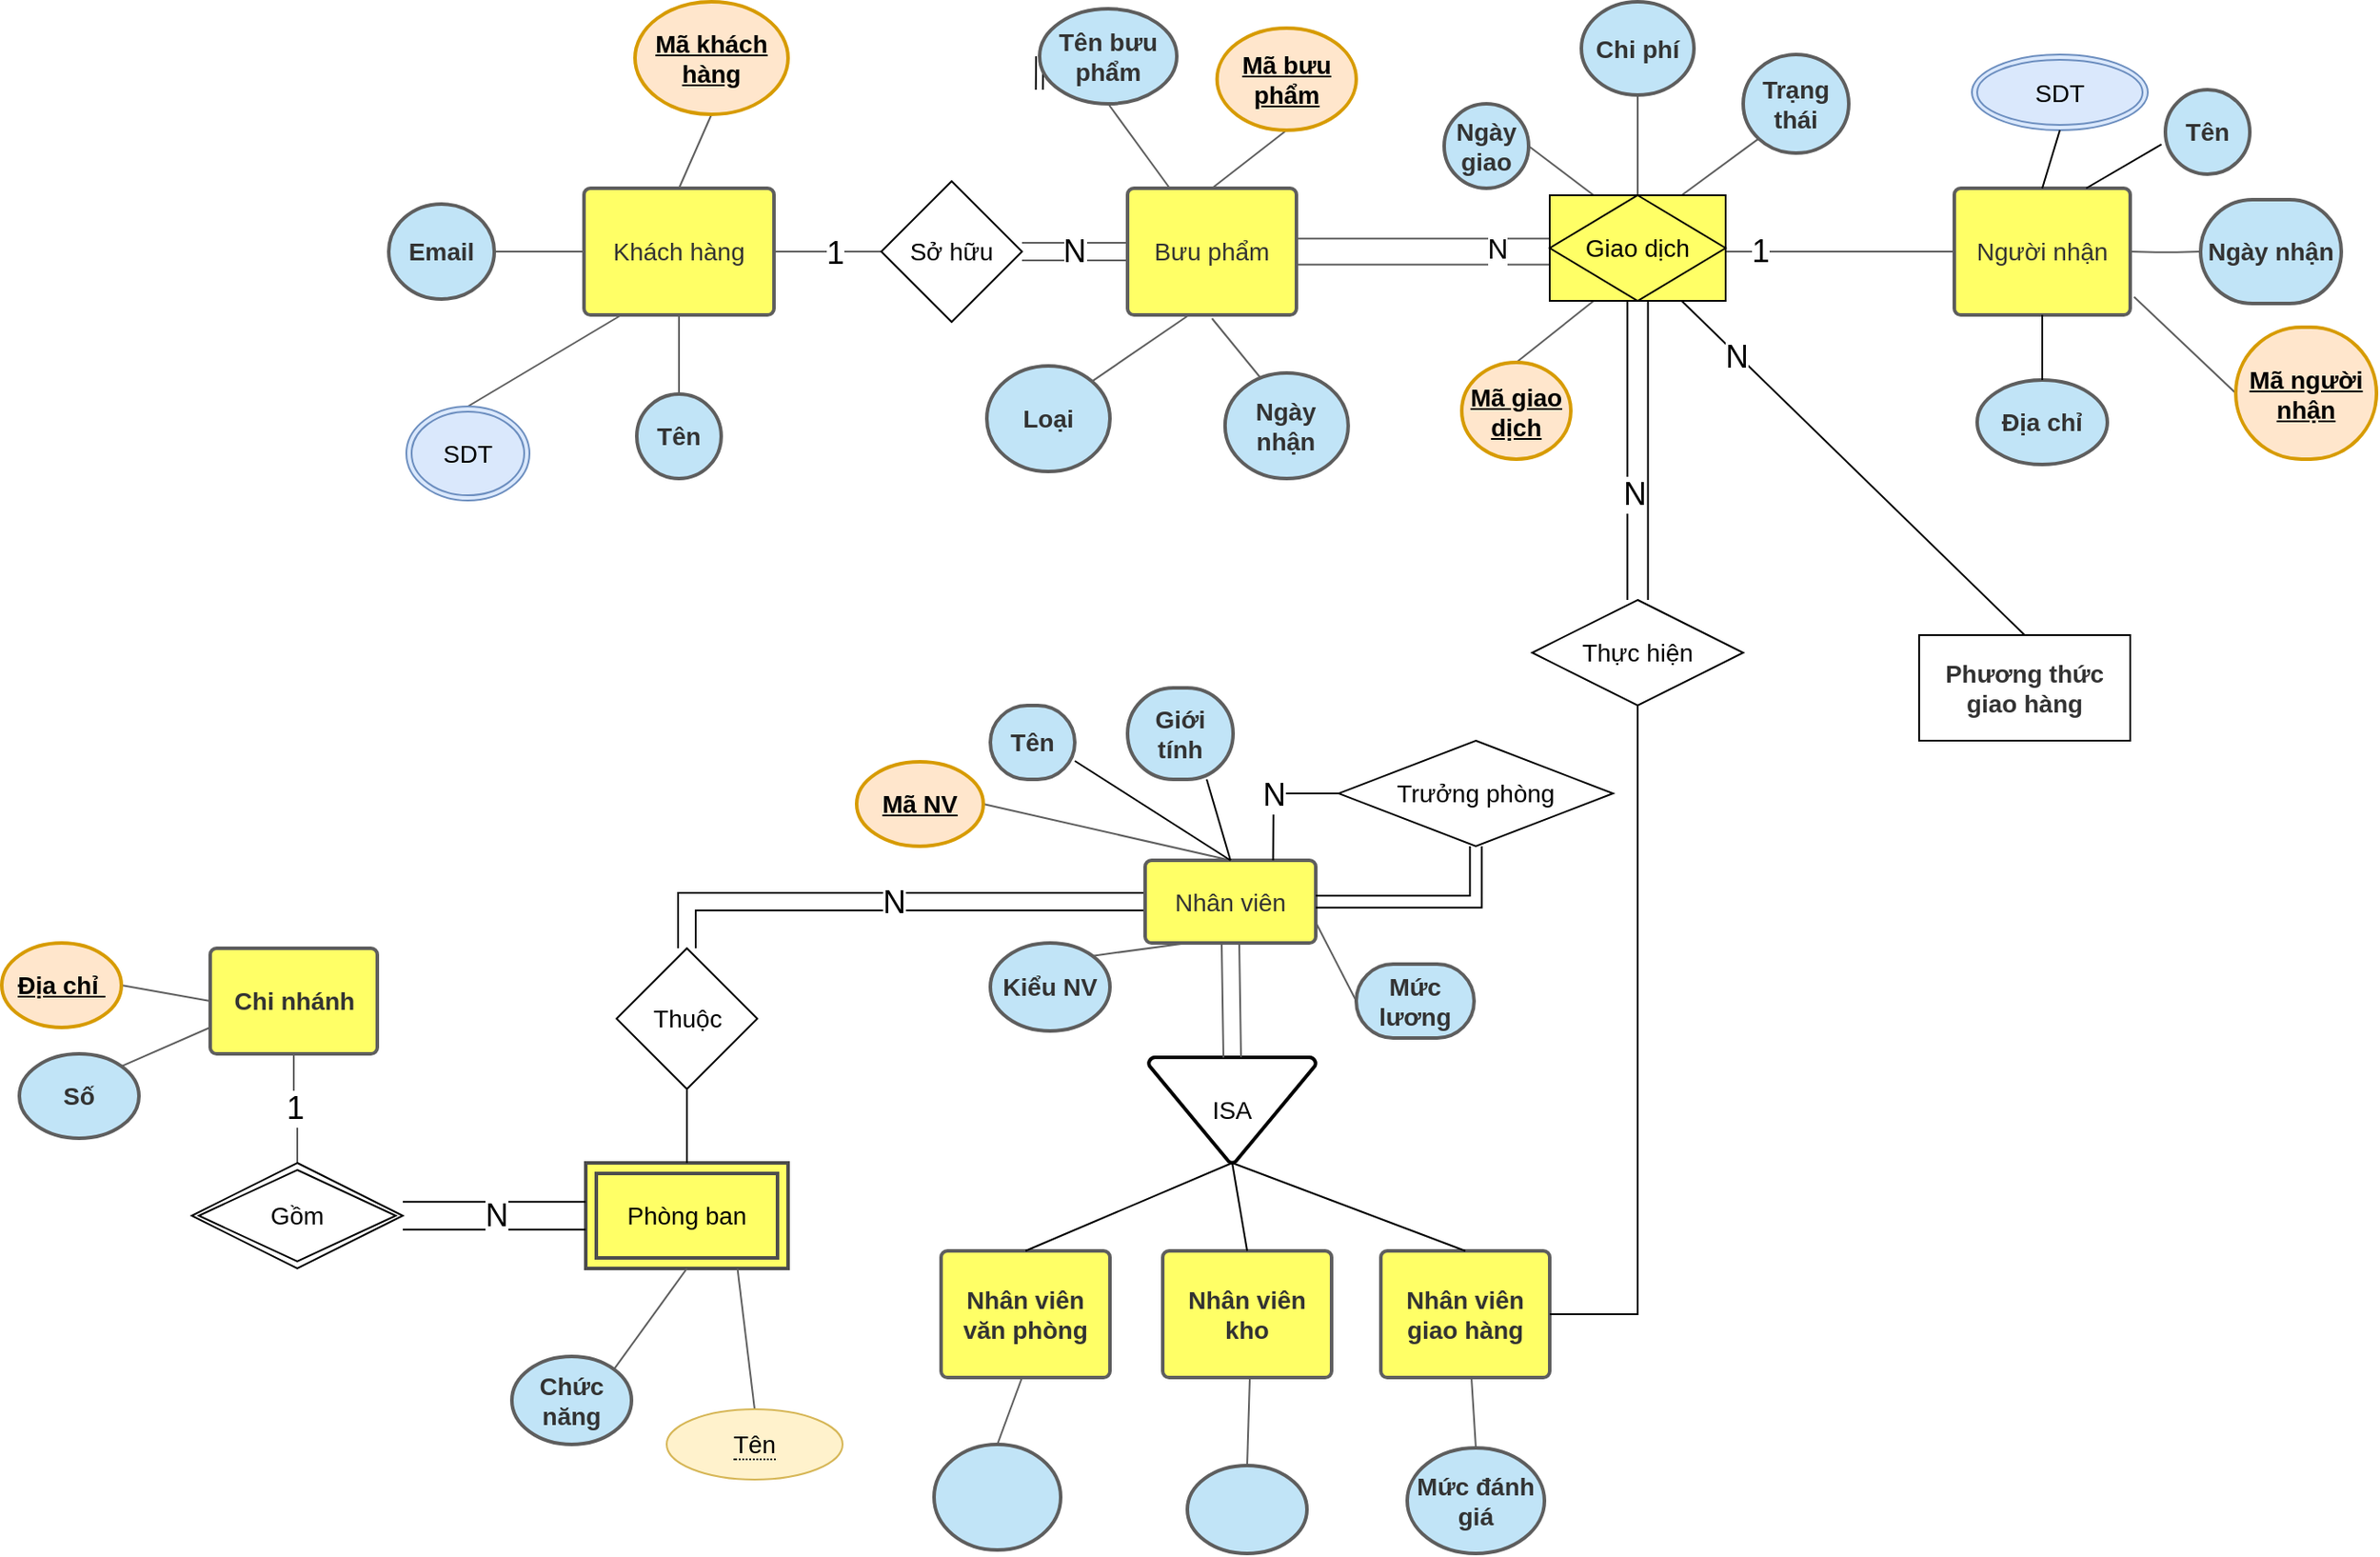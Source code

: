 <mxfile version="13.10.4" type="device"><diagram id="LQlmB5hPtVLVPn5yK9yP" name="Page-1"><mxGraphModel dx="2026" dy="666" grid="1" gridSize="10" guides="1" tooltips="1" connect="1" arrows="1" fold="1" page="1" pageScale="1" pageWidth="827" pageHeight="1169" math="0" shadow="0"><root><mxCell id="0"/><mxCell id="1" parent="0"/><UserObject label="Khách hàng" lucidchartObjectId="D2sDn_OlZ3gK" id="Ri35UNtxxclvgCP4-sz3-1"><mxCell style="html=1;whiteSpace=wrap;;whiteSpace=wrap;fontSize=14;fontColor=#333333;align=center;spacing=3;strokeColor=#5e5e5e;strokeOpacity=100;fillOpacity=100;rounded=1;absoluteArcSize=1;arcSize=7.2;fillColor=#FFFF66;strokeWidth=2;" parent="1" vertex="1" zOrder="1"><mxGeometry x="111" y="156" width="108" height="72" as="geometry"/></mxCell></UserObject><UserObject label="1" lucidchartObjectId="x3sDl.ResXB4" id="Ri35UNtxxclvgCP4-sz3-2"><mxCell style="html=1;jettySize=18;whiteSpace=wrap;fontSize=18;strokeColor=#5E5E5E;rounded=1;arcSize=12;edgeStyle=orthogonalEdgeStyle;startArrow=none;;endArrow=none;;exitX=1.008;exitY=0.5;exitPerimeter=1;entryX=0.009;entryY=0.5;entryPerimeter=1;align=center;" parent="1" source="Ri35UNtxxclvgCP4-sz3-1" edge="1"><mxGeometry width="100" height="100" relative="1" as="geometry"><Array as="points"/><mxPoint x="288" y="192" as="targetPoint"/></mxGeometry></mxCell></UserObject><UserObject label="Bưu phẩm" lucidchartObjectId="Y3sD1oAmYRjT" id="Ri35UNtxxclvgCP4-sz3-4"><mxCell style="html=1;whiteSpace=wrap;;whiteSpace=wrap;fontSize=14;fontColor=#333333;align=center;spacing=7;strokeColor=#5E5E5E;fillOpacity=100;rounded=1;absoluteArcSize=1;arcSize=7.2;fillColor=#FFFF66;strokeWidth=2;" parent="1" vertex="1" zOrder="5"><mxGeometry x="420" y="156" width="96" height="72" as="geometry"/></mxCell></UserObject><mxCell id="pocoDl-bTWzzJ1NdmtUo-20" value="N" style="edgeStyle=orthogonalEdgeStyle;shape=link;rounded=0;orthogonalLoop=1;jettySize=auto;html=1;entryX=0.5;entryY=0;entryDx=0;entryDy=0;fontSize=18;width=10;" parent="1" source="Ri35UNtxxclvgCP4-sz3-10" target="Ri35UNtxxclvgCP4-sz3-70" edge="1"><mxGeometry relative="1" as="geometry"/></mxCell><UserObject label="Nhân viên" lucidchartObjectId="r6sDU~GzNEg8" id="Ri35UNtxxclvgCP4-sz3-10"><mxCell style="html=1;whiteSpace=wrap;;whiteSpace=wrap;fontSize=14;fontColor=#333333;align=center;spacing=7;strokeColor=#5E5E5E;fillOpacity=100;rounded=1;absoluteArcSize=1;arcSize=7.2;fillColor=#FFFF66;strokeWidth=2;" parent="1" vertex="1" zOrder="17"><mxGeometry x="430" y="538" width="97" height="47" as="geometry"/></mxCell></UserObject><UserObject label="N" lucidchartObjectId="y9sDELPT75LS" id="Ri35UNtxxclvgCP4-sz3-11"><mxCell style="html=1;jettySize=18;whiteSpace=wrap;fontSize=18;strokeColor=#5E5E5E;rounded=1;arcSize=12;edgeStyle=orthogonalEdgeStyle;startArrow=none;;endArrow=none;;exitX=1;exitY=0.5;entryX=-0.009;entryY=0.5;entryPerimeter=1;exitDx=0;exitDy=0;shape=link;align=center;width=10;" parent="1" source="Ri35UNtxxclvgCP4-sz3-61" target="Ri35UNtxxclvgCP4-sz3-4" edge="1"><mxGeometry width="100" height="100" relative="1" as="geometry"><mxPoint x="384" y="192" as="sourcePoint"/></mxGeometry></mxCell></UserObject><UserObject label="" lucidchartObjectId="S9sDiryCB3xq" id="Ri35UNtxxclvgCP4-sz3-12"><mxCell style="html=1;jettySize=18;whiteSpace=wrap;fontSize=18;strokeColor=#5e5e5e;strokeOpacity=100;rounded=1;arcSize=12;edgeStyle=orthogonalEdgeStyle;startArrow=none;;endArrow=none;;exitX=1.009;exitY=0.5;exitPerimeter=1;entryX=0;entryY=0.5;shape=link;align=center;width=14.706;entryDx=0;entryDy=0;" parent="1" source="Ri35UNtxxclvgCP4-sz3-4" edge="1"><mxGeometry width="100" height="100" relative="1" as="geometry"><mxPoint x="660" y="192.0" as="targetPoint"/></mxGeometry></mxCell></UserObject><mxCell id="Ri35UNtxxclvgCP4-sz3-102" value="&lt;font style=&quot;font-size: 16px&quot;&gt;N&lt;/font&gt;" style="edgeLabel;html=1;align=center;verticalAlign=middle;resizable=0;points=[];fontSize=14;" parent="Ri35UNtxxclvgCP4-sz3-12" vertex="1" connectable="0"><mxGeometry x="-0.25" y="2" relative="1" as="geometry"><mxPoint x="60" as="offset"/></mxGeometry></mxCell><UserObject label="1" lucidchartObjectId="X9sDpoB5kYA5" id="Ri35UNtxxclvgCP4-sz3-13"><mxCell style="html=1;jettySize=18;whiteSpace=wrap;fontSize=18;strokeColor=#5e5e5e;strokeOpacity=100;rounded=1;arcSize=12;edgeStyle=orthogonalEdgeStyle;startArrow=none;;endArrow=none;;exitX=0.991;exitY=0.5;exitPerimeter=1;entryX=-0.009;entryY=0.5;entryPerimeter=1;strokeWidth=1;align=center;" parent="1" target="Ri35UNtxxclvgCP4-sz3-36" edge="1"><mxGeometry x="-0.642" width="100" height="100" relative="1" as="geometry"><Array as="points"><mxPoint x="780" y="192"/><mxPoint x="780" y="192"/></Array><mxPoint x="756" y="192.0" as="sourcePoint"/><mxPoint as="offset"/></mxGeometry></mxCell></UserObject><UserObject label="Chi nhánh" lucidchartObjectId="DatDD-X.zGNB" id="Ri35UNtxxclvgCP4-sz3-20"><mxCell style="html=1;whiteSpace=wrap;;whiteSpace=wrap;fontSize=14;fontColor=#333333;fontStyle=1;align=center;spacing=7;verticalAlign=middle;strokeColor=#5E5E5E;fillOpacity=100;rounded=1;absoluteArcSize=1;arcSize=7.2;fillColor=#FFFF66;strokeWidth=2;" parent="1" vertex="1" zOrder="37"><mxGeometry x="-101.5" y="588" width="95" height="60" as="geometry"/></mxCell></UserObject><UserObject label="1" lucidchartObjectId="abtD8AN9rRQq" id="Ri35UNtxxclvgCP4-sz3-21"><mxCell style="html=1;jettySize=18;whiteSpace=wrap;fontSize=18;strokeColor=#5e5e5e;strokeOpacity=100;rounded=1;arcSize=12;edgeStyle=orthogonalEdgeStyle;startArrow=none;;endArrow=none;;exitX=0.5;exitY=1.019;exitPerimeter=1;entryX=0.5;entryY=0;entryDx=0;entryDy=0;align=center;" parent="1" source="Ri35UNtxxclvgCP4-sz3-20" target="Ri35UNtxxclvgCP4-sz3-142" edge="1"><mxGeometry width="100" height="100" relative="1" as="geometry"><Array as="points"/><mxPoint x="167.5" y="720" as="targetPoint"/></mxGeometry></mxCell></UserObject><UserObject label="Tên" lucidchartObjectId="hetDFuBRzR9R" id="Ri35UNtxxclvgCP4-sz3-28"><mxCell style="html=1;whiteSpace=wrap;rounded=1;arcSize=50;whiteSpace=wrap;fontSize=14;fontColor=#333333;fontStyle=1;align=center;spacing=3;verticalAlign=middle;strokeColor=#5E5E5E;fillOpacity=100;fillColor=#c1e4f7;strokeWidth=2;" parent="1" vertex="1" zOrder="45"><mxGeometry x="342" y="450" width="48" height="42" as="geometry"/></mxCell></UserObject><UserObject label="" lucidchartObjectId="IftDCvbvlEaR" id="Ri35UNtxxclvgCP4-sz3-29"><mxCell style="html=1;jettySize=18;whiteSpace=wrap;fontSize=14;strokeColor=#5e5e5e;strokeOpacity=100;rounded=1;arcSize=12;edgeStyle=orthogonalEdgeStyle;startArrow=none;;endArrow=none;;exitX=0.5;exitY=1.012;exitPerimeter=1;entryX=0.5;entryY=-0.019;entryPerimeter=1;align=center;" parent="1" source="Ri35UNtxxclvgCP4-sz3-1" target="Ri35UNtxxclvgCP4-sz3-31" edge="1"><mxGeometry width="100" height="100" relative="1" as="geometry"><Array as="points"/></mxGeometry></mxCell></UserObject><UserObject label="" lucidchartObjectId="MhtDnwMBPxWo" id="Ri35UNtxxclvgCP4-sz3-30"><mxCell style="html=1;jettySize=18;whiteSpace=wrap;fontSize=14;strokeColor=#5e5e5e;strokeOpacity=100;rounded=0;startArrow=none;;endArrow=none;;exitX=0.19;exitY=1.012;exitPerimeter=1;entryX=0.5;entryY=0;entryDx=0;entryDy=0;align=center;" parent="1" source="Ri35UNtxxclvgCP4-sz3-1" target="Ri35UNtxxclvgCP4-sz3-97" edge="1"><mxGeometry width="100" height="100" relative="1" as="geometry"><Array as="points"/><mxPoint x="50" y="273" as="targetPoint"/></mxGeometry></mxCell></UserObject><UserObject label="Tên" lucidchartObjectId="bitDvSd5BZSj" id="Ri35UNtxxclvgCP4-sz3-31"><mxCell style="html=1;whiteSpace=wrap;ellipse;whiteSpace=wrap;fontSize=14;fontColor=#333333;fontStyle=1;align=center;spacing=3;strokeColor=#5e5e5e;strokeOpacity=100;fillOpacity=100;rounded=1;absoluteArcSize=1;arcSize=7.2;fillColor=#c1e4f7;strokeWidth=2;" parent="1" vertex="1" zOrder="50"><mxGeometry x="141" y="273" width="48" height="48" as="geometry"/></mxCell></UserObject><UserObject label="Email" lucidchartObjectId="9jtDvma~jQHF" id="Ri35UNtxxclvgCP4-sz3-34"><mxCell style="html=1;whiteSpace=wrap;ellipse;whiteSpace=wrap;fontSize=14;fontColor=#333333;fontStyle=1;align=center;spacing=3;strokeColor=#5e5e5e;strokeOpacity=100;fillOpacity=100;rounded=1;absoluteArcSize=1;arcSize=7.2;fillColor=#c1e4f7;strokeWidth=2;" parent="1" vertex="1" zOrder="53"><mxGeometry y="165" width="60" height="54" as="geometry"/></mxCell></UserObject><UserObject label="" lucidchartObjectId=".jtDctBBIxa9" id="Ri35UNtxxclvgCP4-sz3-35"><mxCell style="html=1;jettySize=18;whiteSpace=wrap;fontSize=14;strokeColor=#5e5e5e;strokeOpacity=100;rounded=1;arcSize=12;edgeStyle=orthogonalEdgeStyle;startArrow=none;;endArrow=none;;exitX=1.015;exitY=0.5;exitPerimeter=1;entryX=-0.008;entryY=0.5;entryPerimeter=1;align=center;" parent="1" source="Ri35UNtxxclvgCP4-sz3-34" target="Ri35UNtxxclvgCP4-sz3-1" edge="1"><mxGeometry width="100" height="100" relative="1" as="geometry"><Array as="points"/></mxGeometry></mxCell></UserObject><UserObject label="Người nhận" lucidchartObjectId="e6sDnuKVe5xX" id="Ri35UNtxxclvgCP4-sz3-36"><mxCell style="html=1;whiteSpace=wrap;;whiteSpace=wrap;fontSize=14;fontColor=#333333;align=center;spacing=7;strokeColor=#5E5E5E;fillOpacity=100;rounded=1;absoluteArcSize=1;arcSize=7.2;fillColor=#FFFF66;strokeWidth=2;" parent="1" vertex="1" zOrder="55"><mxGeometry x="890" y="156" width="100" height="72" as="geometry"/></mxCell></UserObject><UserObject label="Nhân viên giao hàng" lucidchartObjectId="eOxD.K96pvp3" id="Ri35UNtxxclvgCP4-sz3-40"><mxCell style="html=1;whiteSpace=wrap;;whiteSpace=wrap;fontSize=14;fontColor=#333333;fontStyle=1;align=center;spacing=7;strokeColor=#5E5E5E;fillOpacity=100;rounded=1;absoluteArcSize=1;arcSize=7.2;fillColor=#FFFF66;strokeWidth=2;" parent="1" vertex="1" zOrder="59"><mxGeometry x="564" y="760" width="96" height="72" as="geometry"/></mxCell></UserObject><UserObject label="Nhân viên kho" lucidchartObjectId="GOxDDXqk7nS." id="Ri35UNtxxclvgCP4-sz3-42"><mxCell style="html=1;whiteSpace=wrap;;whiteSpace=wrap;fontSize=14;fontColor=#333333;fontStyle=1;align=center;spacing=7;strokeColor=#5E5E5E;fillOpacity=100;rounded=1;absoluteArcSize=1;arcSize=7.2;fillColor=#FFFF66;strokeWidth=2;" parent="1" vertex="1" zOrder="61"><mxGeometry x="440" y="760" width="96" height="72" as="geometry"/></mxCell></UserObject><UserObject label="Nhân viên văn phòng" lucidchartObjectId="6OxD1vDyDESu" id="Ri35UNtxxclvgCP4-sz3-44"><mxCell style="html=1;whiteSpace=wrap;;whiteSpace=wrap;fontSize=14;fontColor=#333333;fontStyle=1;align=center;spacing=7;strokeColor=#5E5E5E;fillOpacity=100;rounded=1;absoluteArcSize=1;arcSize=7.2;fillColor=#FFFF66;strokeWidth=2;" parent="1" vertex="1" zOrder="64"><mxGeometry x="314" y="760" width="96" height="72" as="geometry"/></mxCell></UserObject><UserObject label="" lucidchartObjectId="X6xD5p1wPqOn" id="Ri35UNtxxclvgCP4-sz3-46"><mxCell style="html=1;jettySize=18;whiteSpace=wrap;fontSize=14;strokeColor=#5e5e5e;strokeOpacity=100;rounded=1;arcSize=12;edgeStyle=orthogonalEdgeStyle;startArrow=none;;endArrow=none;;exitX=0.5;exitY=0;entryX=0.5;entryY=1.019;entryPerimeter=1;align=center;exitDx=0;exitDy=0;" parent="1" source="pocoDl-bTWzzJ1NdmtUo-28" target="Ri35UNtxxclvgCP4-sz3-47" edge="1"><mxGeometry width="100" height="100" relative="1" as="geometry"><Array as="points"/><mxPoint x="708" y="156.0" as="sourcePoint"/></mxGeometry></mxCell></UserObject><UserObject label="Chi phí" lucidchartObjectId="06xDmknddoDl" id="Ri35UNtxxclvgCP4-sz3-47"><mxCell style="html=1;whiteSpace=wrap;ellipse;whiteSpace=wrap;fontSize=14;fontColor=#333333;fontStyle=1;align=center;spacing=3;strokeColor=#5E5E5E;fillOpacity=100;rounded=1;absoluteArcSize=1;arcSize=7.2;fillColor=#c1e4f7;strokeWidth=2;" parent="1" vertex="1" zOrder="67"><mxGeometry x="678" y="50" width="64" height="53" as="geometry"/></mxCell></UserObject><UserObject label="" lucidchartObjectId="a7xDGanFyRFf" id="Ri35UNtxxclvgCP4-sz3-48"><mxCell style="html=1;jettySize=18;whiteSpace=wrap;fontSize=14;strokeColor=#5e5e5e;strokeOpacity=100;rounded=0;startArrow=none;;endArrow=none;;exitX=0.75;exitY=0;entryX=0;entryY=1;align=center;entryDx=0;entryDy=0;exitDx=0;exitDy=0;" parent="1" source="pocoDl-bTWzzJ1NdmtUo-28" target="Ri35UNtxxclvgCP4-sz3-49" edge="1"><mxGeometry width="100" height="100" relative="1" as="geometry"><Array as="points"/><mxPoint x="725.745" y="169.309" as="sourcePoint"/></mxGeometry></mxCell></UserObject><UserObject label="Trạng thái" lucidchartObjectId="b7xDG1CK-vmy" id="Ri35UNtxxclvgCP4-sz3-49"><mxCell style="html=1;whiteSpace=wrap;ellipse;whiteSpace=wrap;fontSize=14;fontColor=#333333;fontStyle=1;align=center;spacing=3;strokeColor=#5E5E5E;fillOpacity=100;rounded=1;absoluteArcSize=1;arcSize=7.2;fillColor=#c1e4f7;strokeWidth=2;" parent="1" vertex="1" zOrder="69"><mxGeometry x="770" y="80" width="60" height="56" as="geometry"/></mxCell></UserObject><UserObject label="" lucidchartObjectId="07xDDc5QAjfv" id="Ri35UNtxxclvgCP4-sz3-50"><mxCell style="html=1;jettySize=18;whiteSpace=wrap;fontSize=14;strokeColor=#5e5e5e;strokeOpacity=100;rounded=0;startArrow=none;;endArrow=none;;exitX=0.25;exitY=0;entryX=1.019;entryY=0.5;entryPerimeter=1;align=center;exitDx=0;exitDy=0;" parent="1" source="pocoDl-bTWzzJ1NdmtUo-28" target="Ri35UNtxxclvgCP4-sz3-51" edge="1"><mxGeometry width="100" height="100" relative="1" as="geometry"><Array as="points"/><mxPoint x="691.019" y="168.735" as="sourcePoint"/></mxGeometry></mxCell></UserObject><UserObject label="Ngày giao " lucidchartObjectId="27xDKZbywvTf" id="Ri35UNtxxclvgCP4-sz3-51"><mxCell style="html=1;whiteSpace=wrap;ellipse;whiteSpace=wrap;fontSize=14;fontColor=#333333;fontStyle=1;align=center;spacing=3;strokeColor=#5E5E5E;fillOpacity=100;rounded=1;absoluteArcSize=1;arcSize=7.2;fillColor=#c1e4f7;strokeWidth=2;" parent="1" vertex="1" zOrder="71"><mxGeometry x="600" y="108" width="48" height="48" as="geometry"/></mxCell></UserObject><UserObject label="" lucidchartObjectId="K9xDKAalwAmr" id="Ri35UNtxxclvgCP4-sz3-54"><mxCell style="html=1;jettySize=18;whiteSpace=wrap;fontSize=14;strokeColor=#5e5e5e;strokeOpacity=100;rounded=0;startArrow=none;;endArrow=none;;exitX=0.25;exitY=1;entryX=0.5;entryY=-0.019;entryPerimeter=1;align=center;exitDx=0;exitDy=0;" parent="1" source="pocoDl-bTWzzJ1NdmtUo-28" target="Ri35UNtxxclvgCP4-sz3-55" edge="1"><mxGeometry width="100" height="100" relative="1" as="geometry"><Array as="points"/><mxPoint x="689.865" y="214.399" as="sourcePoint"/></mxGeometry></mxCell></UserObject><UserObject label="Mã giao dịch" lucidchartObjectId="M9xDaF1ZToZH" id="Ri35UNtxxclvgCP4-sz3-55"><mxCell style="html=1;whiteSpace=wrap;ellipse;whiteSpace=wrap;fontSize=14;fontStyle=5;align=center;spacing=3;strokeColor=#d79b00;fillOpacity=100;rounded=1;absoluteArcSize=1;arcSize=7.2;fillColor=#ffe6cc;strokeWidth=2;" parent="1" vertex="1" zOrder="75"><mxGeometry x="610" y="255" width="62" height="55" as="geometry"/></mxCell></UserObject><UserObject label="" lucidchartObjectId="z-xDDghHkM0Y" id="Ri35UNtxxclvgCP4-sz3-56"><mxCell style="html=1;jettySize=18;whiteSpace=wrap;fontSize=14;strokeColor=#5e5e5e;strokeOpacity=100;rounded=0;startArrow=none;;endArrow=none;;exitX=0.5;exitY=-0.013;exitPerimeter=1;entryX=0.5;entryY=1.015;entryPerimeter=1;align=center;" parent="1" source="Ri35UNtxxclvgCP4-sz3-1" target="Ri35UNtxxclvgCP4-sz3-57" edge="1"><mxGeometry width="100" height="100" relative="1" as="geometry"><Array as="points"/></mxGeometry></mxCell></UserObject><UserObject label="Mã khách hàng" lucidchartObjectId="G-xDllfH~c~O" id="Ri35UNtxxclvgCP4-sz3-57"><mxCell style="html=1;whiteSpace=wrap;ellipse;whiteSpace=wrap;fontSize=14;fontStyle=5;align=center;spacing=0;strokeColor=#d79b00;strokeOpacity=100;fillOpacity=100;rounded=1;absoluteArcSize=1;arcSize=7.2;fillColor=#ffe6cc;strokeWidth=2;" parent="1" vertex="1" zOrder="77"><mxGeometry x="140" y="50" width="87" height="64" as="geometry"/></mxCell></UserObject><UserObject label="" lucidchartObjectId="n_xDl0SpaTFl" id="Ri35UNtxxclvgCP4-sz3-59"><mxCell style="html=1;jettySize=18;whiteSpace=wrap;fontSize=14;strokeColor=#5e5e5e;strokeOpacity=100;rounded=0;startArrow=none;;endArrow=none;;exitX=0.5;exitY=-0.018;exitPerimeter=1;align=center;entryX=1;entryY=0.5;entryDx=0;entryDy=0;" parent="1" source="Ri35UNtxxclvgCP4-sz3-10" target="Ri35UNtxxclvgCP4-sz3-60" edge="1"><mxGeometry width="100" height="100" relative="1" as="geometry"><Array as="points"/><mxPoint x="360" y="500" as="targetPoint"/></mxGeometry></mxCell></UserObject><UserObject label="&lt;u style=&quot;font-size: 14px;&quot;&gt;Mã NV&lt;/u&gt;" lucidchartObjectId="o_xDuh~~wPsg" id="Ri35UNtxxclvgCP4-sz3-60"><mxCell style="html=1;whiteSpace=wrap;ellipse;whiteSpace=wrap;fontSize=14;fontStyle=1;align=center;spacing=3;strokeColor=#d79b00;fillOpacity=100;rounded=1;absoluteArcSize=1;arcSize=7.2;fillColor=#ffe6cc;strokeWidth=2;" parent="1" vertex="1" zOrder="80"><mxGeometry x="266" y="482" width="72" height="48" as="geometry"/></mxCell></UserObject><mxCell id="Ri35UNtxxclvgCP4-sz3-61" value="Sở hữu" style="rhombus;whiteSpace=wrap;html=1;align=center;fontSize=14;" parent="1" vertex="1"><mxGeometry x="280" y="152" width="80" height="80" as="geometry"/></mxCell><mxCell id="Ri35UNtxxclvgCP4-sz3-62" value="ISA" style="strokeWidth=2;html=1;shape=mxgraph.flowchart.merge_or_storage;whiteSpace=wrap;align=center;fontSize=14;" parent="1" vertex="1"><mxGeometry x="432" y="650" width="95" height="60" as="geometry"/></mxCell><mxCell id="Ri35UNtxxclvgCP4-sz3-70" value="Thuộc" style="rhombus;whiteSpace=wrap;html=1;align=center;fontSize=14;" parent="1" vertex="1"><mxGeometry x="129.5" y="588" width="80" height="80" as="geometry"/></mxCell><UserObject label="" lucidchartObjectId="O.sD.U1nt160" id="Ri35UNtxxclvgCP4-sz3-80"><mxCell style="html=1;jettySize=18;whiteSpace=wrap;fontSize=14;strokeColor=#5e5e5e;strokeOpacity=100;rounded=1;arcSize=12;startArrow=none;;endArrow=none;;exitX=0.5;exitY=1;entryX=0.5;entryY=0;entryPerimeter=0;exitDx=0;exitDy=0;entryDx=0;entryDy=0;shape=link;align=center;width=10;" parent="1" source="Ri35UNtxxclvgCP4-sz3-10" target="Ri35UNtxxclvgCP4-sz3-62" edge="1"><mxGeometry width="100" height="100" relative="1" as="geometry"><mxPoint x="478.5" y="331" as="sourcePoint"/><mxPoint x="430" y="361" as="targetPoint"/></mxGeometry></mxCell></UserObject><mxCell id="Ri35UNtxxclvgCP4-sz3-81" value="" style="endArrow=none;html=1;exitX=0.5;exitY=0;exitDx=0;exitDy=0;entryX=0.5;entryY=1;entryDx=0;entryDy=0;entryPerimeter=0;align=center;fontSize=14;" parent="1" source="Ri35UNtxxclvgCP4-sz3-44" target="Ri35UNtxxclvgCP4-sz3-62" edge="1"><mxGeometry width="50" height="50" relative="1" as="geometry"><mxPoint x="410" y="650" as="sourcePoint"/><mxPoint x="480" y="620" as="targetPoint"/></mxGeometry></mxCell><mxCell id="Ri35UNtxxclvgCP4-sz3-82" value="" style="endArrow=none;html=1;entryX=0.5;entryY=1;entryDx=0;entryDy=0;entryPerimeter=0;exitX=0.5;exitY=0;exitDx=0;exitDy=0;align=center;fontSize=14;" parent="1" source="Ri35UNtxxclvgCP4-sz3-42" target="Ri35UNtxxclvgCP4-sz3-62" edge="1"><mxGeometry width="50" height="50" relative="1" as="geometry"><mxPoint x="440" y="820" as="sourcePoint"/><mxPoint x="490" y="770" as="targetPoint"/></mxGeometry></mxCell><mxCell id="Ri35UNtxxclvgCP4-sz3-83" value="" style="endArrow=none;html=1;entryX=0.5;entryY=1;entryDx=0;entryDy=0;entryPerimeter=0;exitX=0.5;exitY=0;exitDx=0;exitDy=0;align=center;fontSize=14;" parent="1" source="Ri35UNtxxclvgCP4-sz3-40" target="Ri35UNtxxclvgCP4-sz3-62" edge="1"><mxGeometry width="50" height="50" relative="1" as="geometry"><mxPoint x="520" y="810" as="sourcePoint"/><mxPoint x="570" y="760" as="targetPoint"/></mxGeometry></mxCell><mxCell id="Ri35UNtxxclvgCP4-sz3-92" value="Phòng ban" style="shape=ext;margin=3;double=1;whiteSpace=wrap;html=1;align=center;fillColor=#FFFF66;fontSize=14;strokeWidth=2;strokeColor=#4D4D4D;" parent="1" vertex="1"><mxGeometry x="112" y="710" width="115" height="60" as="geometry"/></mxCell><mxCell id="Ri35UNtxxclvgCP4-sz3-97" value="SDT" style="ellipse;shape=doubleEllipse;margin=3;whiteSpace=wrap;html=1;align=center;fontSize=14;fillColor=#dae8fc;strokeColor=#6c8ebf;" parent="1" vertex="1"><mxGeometry x="10" y="280" width="70" height="53.5" as="geometry"/></mxCell><UserObject label="Tên" lucidchartObjectId="bitDvSd5BZSj" id="Ri35UNtxxclvgCP4-sz3-103"><mxCell style="html=1;whiteSpace=wrap;ellipse;whiteSpace=wrap;fontSize=14;fontColor=#333333;fontStyle=1;align=center;spacing=3;strokeColor=#5e5e5e;strokeOpacity=100;fillOpacity=100;rounded=1;absoluteArcSize=1;arcSize=7.2;fillColor=#c1e4f7;strokeWidth=2;" parent="1" vertex="1" zOrder="50"><mxGeometry x="1010" y="100" width="48" height="48" as="geometry"/></mxCell></UserObject><mxCell id="Ri35UNtxxclvgCP4-sz3-104" value="SDT" style="ellipse;shape=doubleEllipse;margin=3;whiteSpace=wrap;html=1;align=center;fontSize=14;fillColor=#dae8fc;strokeColor=#6c8ebf;" parent="1" vertex="1"><mxGeometry x="900" y="80" width="100" height="43" as="geometry"/></mxCell><UserObject label="Địa chỉ" lucidchartObjectId="bitDvSd5BZSj" id="Ri35UNtxxclvgCP4-sz3-105"><mxCell style="html=1;whiteSpace=wrap;ellipse;whiteSpace=wrap;fontSize=14;fontColor=#333333;fontStyle=1;align=center;spacing=3;strokeColor=#5e5e5e;strokeOpacity=100;fillOpacity=100;rounded=1;absoluteArcSize=1;arcSize=7.2;fillColor=#c1e4f7;strokeWidth=2;" parent="1" vertex="1" zOrder="50"><mxGeometry x="903" y="265" width="74" height="48" as="geometry"/></mxCell></UserObject><mxCell id="Ri35UNtxxclvgCP4-sz3-108" value="" style="endArrow=none;html=1;rounded=0;strokeWidth=1;fontSize=14;align=center;exitX=0.5;exitY=1;exitDx=0;exitDy=0;entryX=0.5;entryY=0;entryDx=0;entryDy=0;" parent="1" source="Ri35UNtxxclvgCP4-sz3-36" target="Ri35UNtxxclvgCP4-sz3-105" edge="1"><mxGeometry relative="1" as="geometry"><mxPoint x="1000" y="190" as="sourcePoint"/><mxPoint x="1040" y="190" as="targetPoint"/><Array as="points"><mxPoint x="940" y="250"/></Array></mxGeometry></mxCell><mxCell id="Ri35UNtxxclvgCP4-sz3-110" value="" style="endArrow=none;html=1;rounded=0;strokeWidth=1;fontSize=14;align=center;exitX=0.5;exitY=0;exitDx=0;exitDy=0;entryX=0.5;entryY=1;entryDx=0;entryDy=0;" parent="1" source="Ri35UNtxxclvgCP4-sz3-36" target="Ri35UNtxxclvgCP4-sz3-104" edge="1"><mxGeometry relative="1" as="geometry"><mxPoint x="910" y="40" as="sourcePoint"/><mxPoint x="1070" y="40" as="targetPoint"/></mxGeometry></mxCell><mxCell id="Ri35UNtxxclvgCP4-sz3-111" value="" style="endArrow=none;html=1;rounded=0;strokeWidth=1;fontSize=14;align=center;exitX=0.75;exitY=0;exitDx=0;exitDy=0;entryX=-0.046;entryY=0.646;entryDx=0;entryDy=0;entryPerimeter=0;" parent="1" source="Ri35UNtxxclvgCP4-sz3-36" target="Ri35UNtxxclvgCP4-sz3-103" edge="1"><mxGeometry relative="1" as="geometry"><mxPoint x="1020" y="30" as="sourcePoint"/><mxPoint x="1180" y="30" as="targetPoint"/></mxGeometry></mxCell><UserObject label="" lucidchartObjectId="07xDDc5QAjfv" id="Ri35UNtxxclvgCP4-sz3-115"><mxCell style="html=1;jettySize=18;whiteSpace=wrap;fontSize=14;strokeColor=#5e5e5e;strokeOpacity=100;rounded=0;startArrow=none;;endArrow=none;;exitX=0;exitY=0.5;entryX=1.019;entryY=0.5;entryPerimeter=1;align=center;exitDx=0;exitDy=0;" parent="1" source="Ri35UNtxxclvgCP4-sz3-20" target="Ri35UNtxxclvgCP4-sz3-116" edge="1"><mxGeometry width="100" height="100" relative="1" as="geometry"><Array as="points"/><mxPoint x="101.019" y="659.995" as="sourcePoint"/></mxGeometry></mxCell></UserObject><UserObject label="&lt;u&gt;Địa chỉ&amp;nbsp;&lt;/u&gt;" lucidchartObjectId="27xDKZbywvTf" id="Ri35UNtxxclvgCP4-sz3-116"><mxCell style="html=1;whiteSpace=wrap;ellipse;whiteSpace=wrap;fontSize=14;fontStyle=1;align=center;spacing=3;strokeColor=#d79b00;fillOpacity=100;rounded=1;absoluteArcSize=1;arcSize=7.2;fillColor=#ffe6cc;strokeWidth=2;" parent="1" vertex="1" zOrder="71"><mxGeometry x="-220" y="585" width="68" height="48" as="geometry"/></mxCell></UserObject><UserObject label="" lucidchartObjectId="07xDDc5QAjfv" id="Ri35UNtxxclvgCP4-sz3-117"><mxCell style="html=1;jettySize=18;whiteSpace=wrap;fontSize=14;strokeColor=#5e5e5e;strokeOpacity=100;rounded=0;startArrow=none;;endArrow=none;;exitX=0;exitY=0.75;entryX=1;entryY=0;align=center;exitDx=0;exitDy=0;entryDx=0;entryDy=0;" parent="1" source="Ri35UNtxxclvgCP4-sz3-20" target="Ri35UNtxxclvgCP4-sz3-118" edge="1"><mxGeometry width="100" height="100" relative="1" as="geometry"><Array as="points"/><mxPoint x="115" y="706.74" as="sourcePoint"/></mxGeometry></mxCell></UserObject><UserObject label="Số" lucidchartObjectId="27xDKZbywvTf" id="Ri35UNtxxclvgCP4-sz3-118"><mxCell style="html=1;whiteSpace=wrap;ellipse;whiteSpace=wrap;fontSize=14;fontColor=#333333;fontStyle=1;align=center;spacing=3;strokeColor=#5E5E5E;fillOpacity=100;rounded=1;absoluteArcSize=1;arcSize=7.2;fillColor=#c1e4f7;strokeWidth=2;rotation=0;" parent="1" vertex="1" zOrder="71"><mxGeometry x="-210" y="648" width="68" height="48" as="geometry"/></mxCell></UserObject><UserObject label="" lucidchartObjectId="07xDDc5QAjfv" id="Ri35UNtxxclvgCP4-sz3-123"><mxCell style="html=1;jettySize=18;whiteSpace=wrap;fontSize=14;strokeColor=#5e5e5e;strokeOpacity=100;rounded=0;startArrow=none;;endArrow=none;;exitX=0.5;exitY=1;entryX=1;entryY=0;align=center;exitDx=0;exitDy=0;entryDx=0;entryDy=0;" parent="1" source="Ri35UNtxxclvgCP4-sz3-92" target="Ri35UNtxxclvgCP4-sz3-124" edge="1"><mxGeometry width="100" height="100" relative="1" as="geometry"><Array as="points"/><mxPoint x="107.5" y="910" as="sourcePoint"/></mxGeometry></mxCell></UserObject><UserObject label="Chức năng" lucidchartObjectId="27xDKZbywvTf" id="Ri35UNtxxclvgCP4-sz3-124"><mxCell style="html=1;whiteSpace=wrap;ellipse;whiteSpace=wrap;fontSize=14;fontColor=#333333;fontStyle=1;align=center;spacing=3;strokeColor=#5E5E5E;fillOpacity=100;rounded=1;absoluteArcSize=1;arcSize=7.2;fillColor=#c1e4f7;strokeWidth=2;rotation=0;" parent="1" vertex="1" zOrder="71"><mxGeometry x="70" y="820" width="68" height="50" as="geometry"/></mxCell></UserObject><UserObject label="" lucidchartObjectId="X6xD5p1wPqOn" id="Ri35UNtxxclvgCP4-sz3-126"><mxCell style="html=1;jettySize=18;whiteSpace=wrap;fontSize=14;strokeColor=#5e5e5e;strokeOpacity=100;rounded=1;arcSize=12;startArrow=none;;endArrow=none;;exitX=0.25;exitY=0;entryX=0.5;entryY=1.019;entryPerimeter=1;align=center;exitDx=0;exitDy=0;" parent="1" source="Ri35UNtxxclvgCP4-sz3-4" target="Ri35UNtxxclvgCP4-sz3-127" edge="1"><mxGeometry width="100" height="100" relative="1" as="geometry"><mxPoint x="444" y="156.0" as="sourcePoint"/></mxGeometry></mxCell></UserObject><mxCell id="pocoDl-bTWzzJ1NdmtUo-30" style="edgeStyle=orthogonalEdgeStyle;shape=link;rounded=0;orthogonalLoop=1;jettySize=auto;html=1;exitX=0;exitY=0.5;exitDx=0;exitDy=0;fontSize=14;" parent="1" source="Ri35UNtxxclvgCP4-sz3-127" edge="1"><mxGeometry relative="1" as="geometry"><mxPoint x="369.857" y="100" as="targetPoint"/></mxGeometry></mxCell><UserObject label="Tên bưu phẩm" lucidchartObjectId="06xDmknddoDl" id="Ri35UNtxxclvgCP4-sz3-127"><mxCell style="html=1;whiteSpace=wrap;ellipse;whiteSpace=wrap;fontSize=14;fontColor=#333333;fontStyle=1;align=center;spacing=3;strokeColor=#5E5E5E;fillOpacity=100;rounded=1;absoluteArcSize=1;arcSize=7.2;fillColor=#c1e4f7;strokeWidth=2;" parent="1" vertex="1" zOrder="67"><mxGeometry x="370" y="54" width="78" height="54" as="geometry"/></mxCell></UserObject><UserObject label="" lucidchartObjectId="K9xDKAalwAmr" id="Ri35UNtxxclvgCP4-sz3-128"><mxCell style="html=1;jettySize=18;whiteSpace=wrap;fontSize=14;strokeColor=#5e5e5e;strokeOpacity=100;rounded=0;startArrow=none;;endArrow=none;;align=center;exitX=0.5;exitY=0;exitDx=0;exitDy=0;entryX=0.5;entryY=1;entryDx=0;entryDy=0;" parent="1" source="Ri35UNtxxclvgCP4-sz3-4" target="Ri35UNtxxclvgCP4-sz3-129" edge="1"><mxGeometry width="100" height="100" relative="1" as="geometry"><Array as="points"/><mxPoint x="470" y="150" as="sourcePoint"/><mxPoint x="488" y="100" as="targetPoint"/></mxGeometry></mxCell></UserObject><UserObject label="Mã bưu phẩm" lucidchartObjectId="M9xDaF1ZToZH" id="Ri35UNtxxclvgCP4-sz3-129"><mxCell style="html=1;whiteSpace=wrap;ellipse;whiteSpace=wrap;fontSize=14;fontStyle=5;align=center;spacing=3;strokeColor=#d79b00;fillOpacity=100;rounded=1;absoluteArcSize=1;arcSize=7.2;fillColor=#ffe6cc;strokeWidth=2;" parent="1" vertex="1" zOrder="75"><mxGeometry x="470.87" y="65" width="79.13" height="58" as="geometry"/></mxCell></UserObject><UserObject label="" lucidchartObjectId="o8xD5YR3UFZN" id="Ri35UNtxxclvgCP4-sz3-139"><mxCell style="html=1;jettySize=18;whiteSpace=wrap;fontSize=14;strokeColor=#5e5e5e;strokeOpacity=100;rounded=0;startArrow=none;;endArrow=none;;entryX=1;entryY=1;align=center;entryDx=0;entryDy=0;" parent="1" target="Ri35UNtxxclvgCP4-sz3-140" edge="1"><mxGeometry width="100" height="100" relative="1" as="geometry"><Array as="points"/><mxPoint x="468" y="230" as="sourcePoint"/></mxGeometry></mxCell></UserObject><UserObject label="Ngày nhận" lucidchartObjectId="p8xD0xmI7jql" id="Ri35UNtxxclvgCP4-sz3-140"><mxCell style="html=1;whiteSpace=wrap;ellipse;whiteSpace=wrap;fontSize=14;fontColor=#333333;fontStyle=1;align=center;spacing=3;strokeColor=#5E5E5E;fillOpacity=100;rounded=1;absoluteArcSize=1;arcSize=7.2;fillColor=#c1e4f7;strokeWidth=2;" parent="1" vertex="1" zOrder="73"><mxGeometry x="475.44" y="261" width="70" height="60" as="geometry"/></mxCell></UserObject><mxCell id="Ri35UNtxxclvgCP4-sz3-142" value="Gồm" style="shape=rhombus;double=1;perimeter=rhombusPerimeter;whiteSpace=wrap;html=1;align=center;fontSize=14;" parent="1" vertex="1"><mxGeometry x="-112" y="710" width="120" height="60" as="geometry"/></mxCell><UserObject label="" lucidchartObjectId="getDd4U~ekHk" id="Ri35UNtxxclvgCP4-sz3-146"><mxCell style="html=1;jettySize=18;whiteSpace=wrap;fontSize=14;strokeColor=#5e5e5e;strokeOpacity=100;rounded=1;arcSize=12;startArrow=none;;endArrow=none;;exitX=1;exitY=0.75;entryX=-0.019;entryY=0.5;entryPerimeter=1;align=center;exitDx=0;exitDy=0;" parent="1" source="Ri35UNtxxclvgCP4-sz3-10" target="Ri35UNtxxclvgCP4-sz3-147" edge="1"><mxGeometry width="100" height="100" relative="1" as="geometry"><mxPoint x="510" y="531" as="sourcePoint"/></mxGeometry></mxCell></UserObject><UserObject label="Mức lương" lucidchartObjectId="hetDFuBRzR9R" id="Ri35UNtxxclvgCP4-sz3-147"><mxCell style="html=1;whiteSpace=wrap;rounded=1;arcSize=50;whiteSpace=wrap;fontSize=14;fontColor=#333333;fontStyle=1;align=center;spacing=3;verticalAlign=middle;strokeColor=#5E5E5E;fillOpacity=100;fillColor=#c1e4f7;strokeWidth=2;" parent="1" vertex="1" zOrder="45"><mxGeometry x="550" y="597" width="67" height="42" as="geometry"/></mxCell></UserObject><UserObject label="" lucidchartObjectId="getDd4U~ekHk" id="Ri35UNtxxclvgCP4-sz3-148"><mxCell style="html=1;jettySize=18;whiteSpace=wrap;fontSize=14;strokeColor=#5e5e5e;strokeOpacity=100;rounded=1;arcSize=12;edgeStyle=orthogonalEdgeStyle;startArrow=none;;endArrow=none;;exitX=1.01;exitY=0.5;exitPerimeter=1;entryX=-0.019;entryY=0.5;entryPerimeter=1;align=center;" parent="1" target="Ri35UNtxxclvgCP4-sz3-149" edge="1"><mxGeometry width="100" height="100" relative="1" as="geometry"><Array as="points"/><mxPoint x="990" y="192" as="sourcePoint"/></mxGeometry></mxCell></UserObject><UserObject label="Ngày nhận" lucidchartObjectId="hetDFuBRzR9R" id="Ri35UNtxxclvgCP4-sz3-149"><mxCell style="html=1;whiteSpace=wrap;rounded=1;arcSize=50;whiteSpace=wrap;fontSize=14;fontColor=#333333;fontStyle=1;align=center;spacing=3;verticalAlign=middle;strokeColor=#5E5E5E;fillOpacity=100;fillColor=#c1e4f7;strokeWidth=2;" parent="1" vertex="1" zOrder="45"><mxGeometry x="1030" y="162.5" width="80" height="59" as="geometry"/></mxCell></UserObject><UserObject label="" lucidchartObjectId="getDd4U~ekHk" id="Ri35UNtxxclvgCP4-sz3-150"><mxCell style="html=1;jettySize=18;whiteSpace=wrap;fontSize=14;strokeColor=#5e5e5e;strokeOpacity=100;rounded=1;arcSize=12;startArrow=none;;endArrow=none;;exitX=1.022;exitY=0.857;exitPerimeter=0;entryX=-0.019;entryY=0.5;entryPerimeter=1;align=center;exitDx=0;exitDy=0;" parent="1" source="Ri35UNtxxclvgCP4-sz3-36" target="Ri35UNtxxclvgCP4-sz3-151" edge="1"><mxGeometry width="100" height="100" relative="1" as="geometry"><mxPoint x="977" y="256" as="sourcePoint"/></mxGeometry></mxCell></UserObject><UserObject label="Mã người nhận" lucidchartObjectId="hetDFuBRzR9R" id="Ri35UNtxxclvgCP4-sz3-151"><mxCell style="html=1;whiteSpace=wrap;rounded=1;arcSize=50;whiteSpace=wrap;fontSize=14;fontStyle=5;align=center;spacing=3;verticalAlign=middle;strokeColor=#d79b00;fillOpacity=100;fillColor=#ffe6cc;strokeWidth=2;" parent="1" vertex="1" zOrder="45"><mxGeometry x="1050" y="235" width="80" height="75" as="geometry"/></mxCell></UserObject><mxCell id="pocoDl-bTWzzJ1NdmtUo-4" value="" style="endArrow=none;html=1;fontSize=14;entryX=0.5;entryY=1;entryDx=0;entryDy=0;exitX=0.5;exitY=0;exitDx=0;exitDy=0;" parent="1" source="Ri35UNtxxclvgCP4-sz3-92" target="Ri35UNtxxclvgCP4-sz3-70" edge="1"><mxGeometry width="50" height="50" relative="1" as="geometry"><mxPoint x="180" y="670" as="sourcePoint"/><mxPoint x="230" y="620" as="targetPoint"/></mxGeometry></mxCell><UserObject label="" lucidchartObjectId="07xDDc5QAjfv" id="pocoDl-bTWzzJ1NdmtUo-5"><mxCell style="html=1;jettySize=18;whiteSpace=wrap;fontSize=14;strokeColor=#5e5e5e;strokeOpacity=100;rounded=0;startArrow=none;;endArrow=none;;exitX=0.75;exitY=1;entryX=0.5;entryY=0;align=center;exitDx=0;exitDy=0;entryDx=0;entryDy=0;" parent="1" source="Ri35UNtxxclvgCP4-sz3-92" target="pocoDl-bTWzzJ1NdmtUo-6" edge="1"><mxGeometry width="100" height="100" relative="1" as="geometry"><Array as="points"/><mxPoint x="280" y="850" as="sourcePoint"/><mxPoint x="242" y="970" as="targetPoint"/></mxGeometry></mxCell></UserObject><mxCell id="pocoDl-bTWzzJ1NdmtUo-6" value="&lt;span style=&quot;border-bottom: 1px dotted&quot;&gt;Tên&lt;/span&gt;" style="ellipse;whiteSpace=wrap;html=1;align=center;fillColor=#fff2cc;fontSize=14;strokeColor=#d6b656;" parent="1" vertex="1"><mxGeometry x="158" y="850" width="100" height="40" as="geometry"/></mxCell><mxCell id="pocoDl-bTWzzJ1NdmtUo-7" value="N" style="endArrow=none;html=1;fontSize=18;exitX=1;exitY=0.5;exitDx=0;exitDy=0;entryX=0;entryY=0.5;entryDx=0;entryDy=0;shape=link;width=15.714;" parent="1" source="Ri35UNtxxclvgCP4-sz3-142" target="Ri35UNtxxclvgCP4-sz3-92" edge="1"><mxGeometry width="50" height="50" relative="1" as="geometry"><mxPoint x="30" y="740" as="sourcePoint"/><mxPoint x="80" y="690" as="targetPoint"/><mxPoint x="1" as="offset"/></mxGeometry></mxCell><mxCell id="pocoDl-bTWzzJ1NdmtUo-12" value="" style="endArrow=none;html=1;rounded=0;strokeWidth=1;fontSize=14;align=center;exitX=0.75;exitY=1;exitDx=0;exitDy=0;entryX=0.5;entryY=0;entryDx=0;entryDy=0;" parent="1" source="pocoDl-bTWzzJ1NdmtUo-28" target="8mAstaKRvhoKDAuG97-b-1" edge="1"><mxGeometry relative="1" as="geometry"><mxPoint x="727.732" y="213.201" as="sourcePoint"/><mxPoint x="950" y="271" as="targetPoint"/><Array as="points"/></mxGeometry></mxCell><mxCell id="8mAstaKRvhoKDAuG97-b-2" value="N" style="edgeLabel;html=1;align=center;verticalAlign=middle;resizable=0;points=[];fontSize=18;" vertex="1" connectable="0" parent="pocoDl-bTWzzJ1NdmtUo-12"><mxGeometry x="-0.674" y="-1" relative="1" as="geometry"><mxPoint as="offset"/></mxGeometry></mxCell><UserObject label="" lucidchartObjectId="o8xD5YR3UFZN" id="pocoDl-bTWzzJ1NdmtUo-13"><mxCell style="html=1;jettySize=18;whiteSpace=wrap;fontSize=14;strokeColor=#5e5e5e;strokeOpacity=100;rounded=0;startArrow=none;;endArrow=none;;entryX=1;entryY=0;align=center;entryDx=0;entryDy=0;" parent="1" target="pocoDl-bTWzzJ1NdmtUo-14" edge="1"><mxGeometry width="100" height="100" relative="1" as="geometry"><Array as="points"/><mxPoint x="455" y="228" as="sourcePoint"/></mxGeometry></mxCell></UserObject><UserObject label="Loại" lucidchartObjectId="p8xD0xmI7jql" id="pocoDl-bTWzzJ1NdmtUo-14"><mxCell style="html=1;whiteSpace=wrap;ellipse;whiteSpace=wrap;fontSize=14;fontColor=#333333;fontStyle=1;align=center;spacing=3;strokeColor=#5E5E5E;fillOpacity=100;rounded=1;absoluteArcSize=1;arcSize=7.2;fillColor=#c1e4f7;strokeWidth=2;" parent="1" vertex="1" zOrder="73"><mxGeometry x="340" y="257" width="70" height="60" as="geometry"/></mxCell></UserObject><UserObject label="" lucidchartObjectId="07xDDc5QAjfv" id="pocoDl-bTWzzJ1NdmtUo-15"><mxCell style="html=1;jettySize=18;whiteSpace=wrap;fontSize=14;strokeColor=#5e5e5e;strokeOpacity=100;rounded=0;startArrow=none;;endArrow=none;;exitX=0.25;exitY=1;entryX=1;entryY=0;align=center;exitDx=0;exitDy=0;entryDx=0;entryDy=0;" parent="1" source="Ri35UNtxxclvgCP4-sz3-10" target="pocoDl-bTWzzJ1NdmtUo-16" edge="1"><mxGeometry width="100" height="100" relative="1" as="geometry"><Array as="points"/><mxPoint x="455.75" y="535" as="sourcePoint"/></mxGeometry></mxCell></UserObject><UserObject label="Kiểu NV" lucidchartObjectId="27xDKZbywvTf" id="pocoDl-bTWzzJ1NdmtUo-16"><mxCell style="html=1;whiteSpace=wrap;ellipse;whiteSpace=wrap;fontSize=14;fontColor=#333333;fontStyle=1;align=center;spacing=3;strokeColor=#5E5E5E;fillOpacity=100;rounded=1;absoluteArcSize=1;arcSize=7.2;fillColor=#c1e4f7;strokeWidth=2;rotation=0;" parent="1" vertex="1" zOrder="71"><mxGeometry x="342" y="585" width="68" height="50" as="geometry"/></mxCell></UserObject><mxCell id="pocoDl-bTWzzJ1NdmtUo-22" value="" style="endArrow=none;html=1;rounded=0;fontSize=14;exitX=1;exitY=0.75;exitDx=0;exitDy=0;entryX=0.5;entryY=0;entryDx=0;entryDy=0;" parent="1" source="Ri35UNtxxclvgCP4-sz3-28" target="Ri35UNtxxclvgCP4-sz3-10" edge="1"><mxGeometry relative="1" as="geometry"><mxPoint x="550" y="450" as="sourcePoint"/><mxPoint x="710" y="450" as="targetPoint"/></mxGeometry></mxCell><mxCell id="pocoDl-bTWzzJ1NdmtUo-24" value="" style="endArrow=none;html=1;rounded=0;fontSize=14;exitX=1;exitY=0.5;exitDx=0;exitDy=0;entryX=0.5;entryY=1;entryDx=0;entryDy=0;edgeStyle=orthogonalEdgeStyle;shape=link;width=6.667;" parent="1" source="Ri35UNtxxclvgCP4-sz3-10" target="pocoDl-bTWzzJ1NdmtUo-25" edge="1"><mxGeometry relative="1" as="geometry"><mxPoint x="570" y="550" as="sourcePoint"/><mxPoint x="620" y="562" as="targetPoint"/></mxGeometry></mxCell><mxCell id="pocoDl-bTWzzJ1NdmtUo-25" value="Trưởng phòng" style="shape=rhombus;perimeter=rhombusPerimeter;whiteSpace=wrap;html=1;align=center;fontSize=14;" parent="1" vertex="1"><mxGeometry x="540" y="470" width="156" height="60" as="geometry"/></mxCell><mxCell id="pocoDl-bTWzzJ1NdmtUo-26" value="N" style="endArrow=none;html=1;rounded=0;fontSize=18;entryX=0;entryY=0.5;entryDx=0;entryDy=0;exitX=0.75;exitY=0;exitDx=0;exitDy=0;" parent="1" source="Ri35UNtxxclvgCP4-sz3-10" target="pocoDl-bTWzzJ1NdmtUo-25" edge="1"><mxGeometry relative="1" as="geometry"><mxPoint x="490" y="500" as="sourcePoint"/><mxPoint x="620" y="490" as="targetPoint"/><Array as="points"><mxPoint x="503" y="500"/></Array></mxGeometry></mxCell><mxCell id="pocoDl-bTWzzJ1NdmtUo-28" value="Giao dịch" style="shape=associativeEntity;whiteSpace=wrap;html=1;align=center;fontSize=14;fillColor=#FFFF66;" parent="1" vertex="1"><mxGeometry x="660" y="160" width="100" height="60" as="geometry"/></mxCell><mxCell id="pocoDl-bTWzzJ1NdmtUo-35" style="edgeStyle=orthogonalEdgeStyle;shape=link;rounded=0;orthogonalLoop=1;jettySize=auto;html=1;entryX=0.5;entryY=1;entryDx=0;entryDy=0;fontSize=18;width=11.667;" parent="1" source="pocoDl-bTWzzJ1NdmtUo-31" target="pocoDl-bTWzzJ1NdmtUo-28" edge="1"><mxGeometry relative="1" as="geometry"/></mxCell><mxCell id="pocoDl-bTWzzJ1NdmtUo-36" value="N" style="edgeLabel;html=1;align=center;verticalAlign=middle;resizable=0;points=[];fontSize=18;" parent="pocoDl-bTWzzJ1NdmtUo-35" vertex="1" connectable="0"><mxGeometry x="-0.293" y="2" relative="1" as="geometry"><mxPoint as="offset"/></mxGeometry></mxCell><mxCell id="pocoDl-bTWzzJ1NdmtUo-31" value="Thực hiện" style="shape=rhombus;perimeter=rhombusPerimeter;whiteSpace=wrap;html=1;align=center;fontSize=14;" parent="1" vertex="1"><mxGeometry x="650" y="390" width="120" height="60" as="geometry"/></mxCell><UserObject label="" lucidchartObjectId="07xDDc5QAjfv" id="pocoDl-bTWzzJ1NdmtUo-38"><mxCell style="html=1;jettySize=18;whiteSpace=wrap;fontSize=14;strokeColor=#5e5e5e;strokeOpacity=100;rounded=0;startArrow=none;;endArrow=none;;entryX=0.5;entryY=0;align=center;entryDx=0;entryDy=0;" parent="1" target="pocoDl-bTWzzJ1NdmtUo-39" edge="1"><mxGeometry width="100" height="100" relative="1" as="geometry"><Array as="points"/><mxPoint x="359.999" y="832.0" as="sourcePoint"/></mxGeometry></mxCell></UserObject><UserObject label="" lucidchartObjectId="27xDKZbywvTf" id="pocoDl-bTWzzJ1NdmtUo-39"><mxCell style="html=1;whiteSpace=wrap;ellipse;whiteSpace=wrap;fontSize=14;fontColor=#333333;fontStyle=1;align=center;spacing=3;strokeColor=#5E5E5E;fillOpacity=100;rounded=1;absoluteArcSize=1;arcSize=7.2;fillColor=#c1e4f7;strokeWidth=2;rotation=0;" parent="1" vertex="1" zOrder="71"><mxGeometry x="310" y="870" width="72" height="60" as="geometry"/></mxCell></UserObject><UserObject label="" lucidchartObjectId="07xDDc5QAjfv" id="pocoDl-bTWzzJ1NdmtUo-40"><mxCell style="html=1;jettySize=18;whiteSpace=wrap;fontSize=14;strokeColor=#5e5e5e;strokeOpacity=100;rounded=0;startArrow=none;;endArrow=none;;exitX=0.5;exitY=1;entryX=0.5;entryY=0;align=center;exitDx=0;exitDy=0;entryDx=0;entryDy=0;" parent="1" target="pocoDl-bTWzzJ1NdmtUo-41" edge="1"><mxGeometry width="100" height="100" relative="1" as="geometry"><Array as="points"/><mxPoint x="489.5" y="832" as="sourcePoint"/></mxGeometry></mxCell></UserObject><UserObject label="" lucidchartObjectId="27xDKZbywvTf" id="pocoDl-bTWzzJ1NdmtUo-41"><mxCell style="html=1;whiteSpace=wrap;ellipse;whiteSpace=wrap;fontSize=14;fontColor=#333333;fontStyle=1;align=center;spacing=3;strokeColor=#5E5E5E;fillOpacity=100;rounded=1;absoluteArcSize=1;arcSize=7.2;fillColor=#c1e4f7;strokeWidth=2;rotation=0;" parent="1" vertex="1" zOrder="71"><mxGeometry x="454" y="882" width="68" height="50" as="geometry"/></mxCell></UserObject><UserObject label="" lucidchartObjectId="07xDDc5QAjfv" id="pocoDl-bTWzzJ1NdmtUo-42"><mxCell style="html=1;jettySize=18;whiteSpace=wrap;fontSize=14;strokeColor=#5e5e5e;strokeOpacity=100;rounded=0;startArrow=none;;endArrow=none;;exitX=0.5;exitY=1;entryX=0.5;entryY=0;align=center;exitDx=0;exitDy=0;entryDx=0;entryDy=0;" parent="1" target="pocoDl-bTWzzJ1NdmtUo-43" edge="1"><mxGeometry width="100" height="100" relative="1" as="geometry"><Array as="points"/><mxPoint x="615.5" y="832" as="sourcePoint"/></mxGeometry></mxCell></UserObject><UserObject label="Mức đánh giá" lucidchartObjectId="27xDKZbywvTf" id="pocoDl-bTWzzJ1NdmtUo-43"><mxCell style="html=1;whiteSpace=wrap;ellipse;whiteSpace=wrap;fontSize=14;fontColor=#333333;fontStyle=1;align=center;spacing=3;strokeColor=#5E5E5E;fillOpacity=100;rounded=1;absoluteArcSize=1;arcSize=7.2;fillColor=#c1e4f7;strokeWidth=2;rotation=0;" parent="1" vertex="1" zOrder="71"><mxGeometry x="579" y="872" width="78" height="60" as="geometry"/></mxCell></UserObject><UserObject label="Giới tính" lucidchartObjectId="hetDFuBRzR9R" id="pocoDl-bTWzzJ1NdmtUo-46"><mxCell style="html=1;whiteSpace=wrap;rounded=1;arcSize=50;whiteSpace=wrap;fontSize=14;fontColor=#333333;fontStyle=1;align=center;spacing=3;verticalAlign=middle;strokeColor=#5E5E5E;fillOpacity=100;fillColor=#c1e4f7;strokeWidth=2;" parent="1" vertex="1" zOrder="45"><mxGeometry x="420" y="440" width="60" height="52" as="geometry"/></mxCell></UserObject><mxCell id="pocoDl-bTWzzJ1NdmtUo-47" value="" style="endArrow=none;html=1;rounded=0;fontSize=14;exitX=0.75;exitY=1;exitDx=0;exitDy=0;entryX=0.5;entryY=0;entryDx=0;entryDy=0;" parent="1" source="pocoDl-bTWzzJ1NdmtUo-46" target="Ri35UNtxxclvgCP4-sz3-10" edge="1"><mxGeometry relative="1" as="geometry"><mxPoint x="608" y="430" as="sourcePoint"/><mxPoint x="560" y="430" as="targetPoint"/></mxGeometry></mxCell><mxCell id="pocoDl-bTWzzJ1NdmtUo-49" value="" style="endArrow=none;html=1;rounded=0;fontSize=18;entryX=0.5;entryY=1;entryDx=0;entryDy=0;exitX=1;exitY=0.5;exitDx=0;exitDy=0;edgeStyle=orthogonalEdgeStyle;" parent="1" source="Ri35UNtxxclvgCP4-sz3-40" target="pocoDl-bTWzzJ1NdmtUo-31" edge="1"><mxGeometry relative="1" as="geometry"><mxPoint x="750" y="640" as="sourcePoint"/><mxPoint x="910" y="640" as="targetPoint"/></mxGeometry></mxCell><mxCell id="8mAstaKRvhoKDAuG97-b-1" value="&lt;span style=&quot;color: rgb(51 , 51 , 51) ; font-size: 14px ; font-weight: 700&quot;&gt;Phương thức giao hàng&lt;/span&gt;" style="rounded=0;whiteSpace=wrap;html=1;" vertex="1" parent="1"><mxGeometry x="870" y="410" width="120" height="60" as="geometry"/></mxCell></root></mxGraphModel></diagram></mxfile>